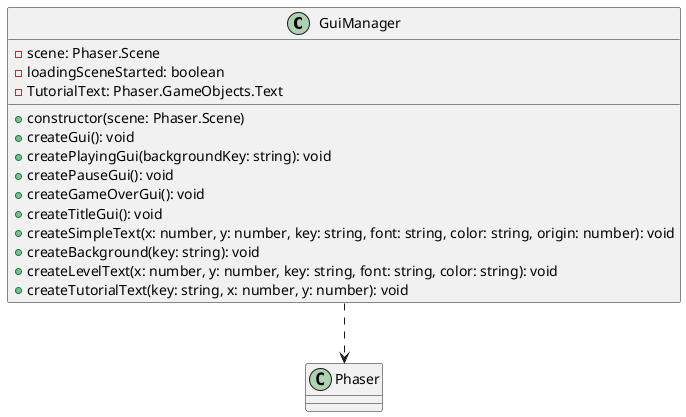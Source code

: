 @startuml

class GuiManager {
  - scene: Phaser.Scene
  - loadingSceneStarted: boolean
  - TutorialText: Phaser.GameObjects.Text

  + constructor(scene: Phaser.Scene)
  + createGui(): void
  + createPlayingGui(backgroundKey: string): void
  + createPauseGui(): void
  + createGameOverGui(): void
  + createTitleGui(): void
  + createSimpleText(x: number, y: number, key: string, font: string, color: string, origin: number): void
  + createBackground(key: string): void
  + createLevelText(x: number, y: number, key: string, font: string, color: string): void
  + createTutorialText(key: string, x: number, y: number): void
}

class Phaser

GuiManager ..> Phaser

@enduml
